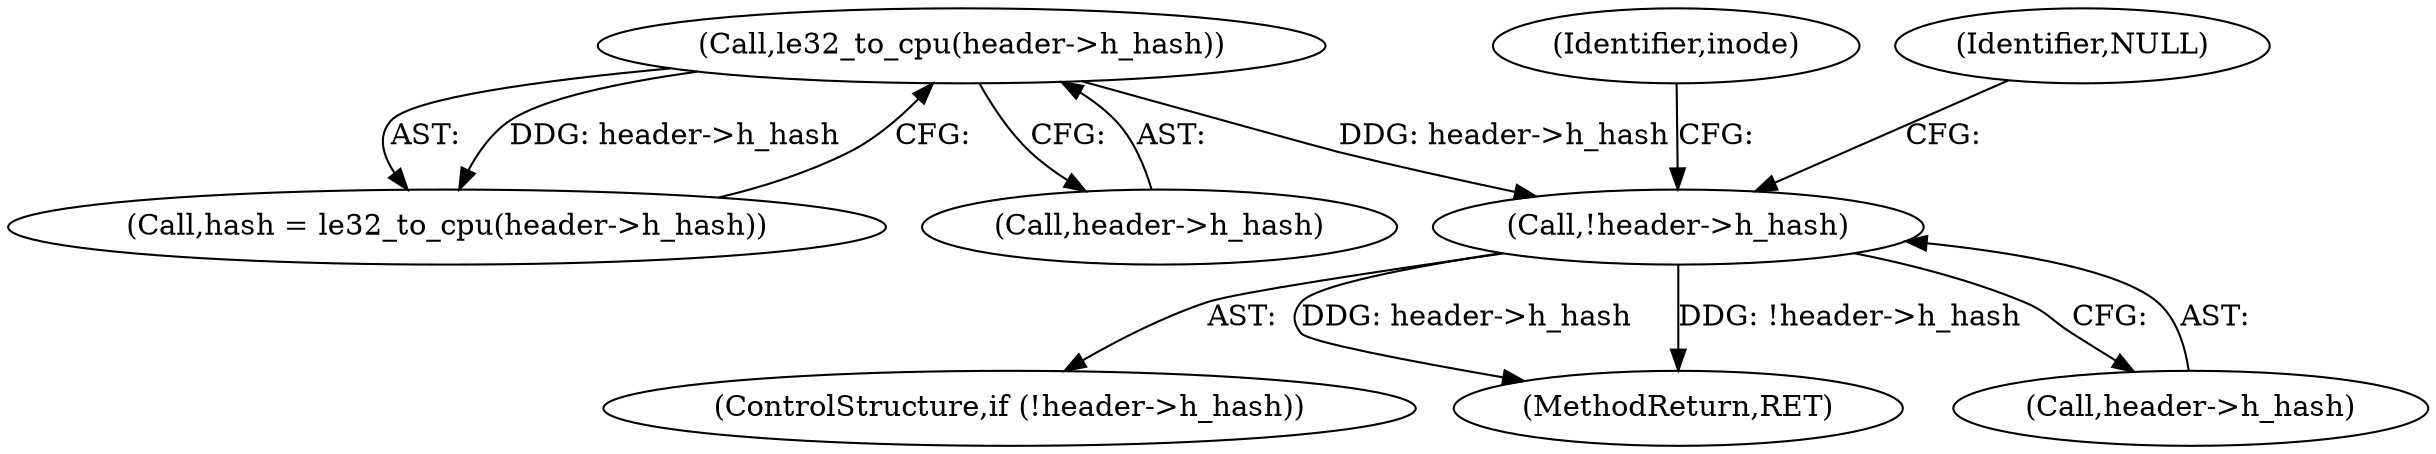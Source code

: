 digraph "0_linux_82939d7999dfc1f1998c4b1c12e2f19edbdff272_4@pointer" {
"1000120" [label="(Call,!header->h_hash)"];
"1000109" [label="(Call,le32_to_cpu(header->h_hash))"];
"1000107" [label="(Call,hash = le32_to_cpu(header->h_hash))"];
"1000120" [label="(Call,!header->h_hash)"];
"1000110" [label="(Call,header->h_hash)"];
"1000127" [label="(Identifier,inode)"];
"1000109" [label="(Call,le32_to_cpu(header->h_hash))"];
"1000119" [label="(ControlStructure,if (!header->h_hash))"];
"1000125" [label="(Identifier,NULL)"];
"1000210" [label="(MethodReturn,RET)"];
"1000121" [label="(Call,header->h_hash)"];
"1000120" -> "1000119"  [label="AST: "];
"1000120" -> "1000121"  [label="CFG: "];
"1000121" -> "1000120"  [label="AST: "];
"1000125" -> "1000120"  [label="CFG: "];
"1000127" -> "1000120"  [label="CFG: "];
"1000120" -> "1000210"  [label="DDG: header->h_hash"];
"1000120" -> "1000210"  [label="DDG: !header->h_hash"];
"1000109" -> "1000120"  [label="DDG: header->h_hash"];
"1000109" -> "1000107"  [label="AST: "];
"1000109" -> "1000110"  [label="CFG: "];
"1000110" -> "1000109"  [label="AST: "];
"1000107" -> "1000109"  [label="CFG: "];
"1000109" -> "1000107"  [label="DDG: header->h_hash"];
}
